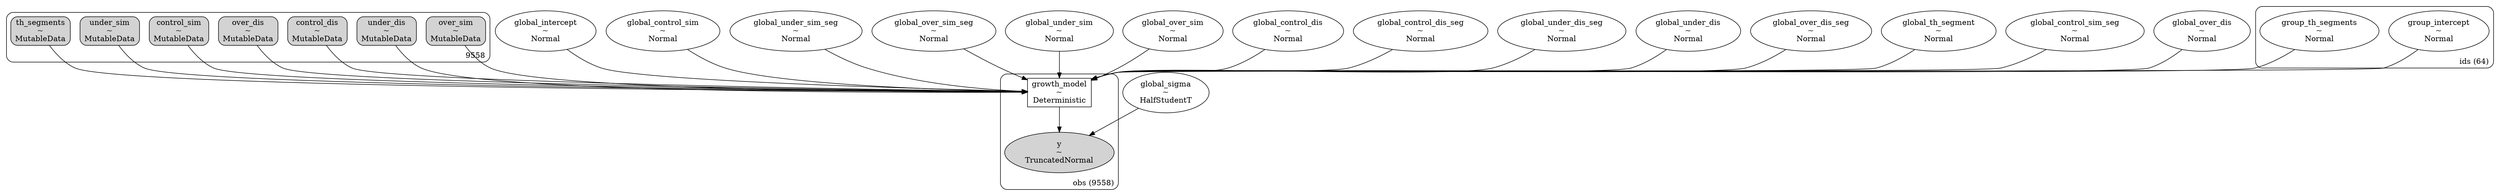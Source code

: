 digraph {
	subgraph cluster9558 {
		over_sim [label="over_sim
~
MutableData" shape=box style="rounded, filled"]
		under_dis [label="under_dis
~
MutableData" shape=box style="rounded, filled"]
		control_dis [label="control_dis
~
MutableData" shape=box style="rounded, filled"]
		over_dis [label="over_dis
~
MutableData" shape=box style="rounded, filled"]
		control_sim [label="control_sim
~
MutableData" shape=box style="rounded, filled"]
		under_sim [label="under_sim
~
MutableData" shape=box style="rounded, filled"]
		th_segments [label="th_segments
~
MutableData" shape=box style="rounded, filled"]
		label=9558 labeljust=r labelloc=b style=rounded
	}
	global_intercept [label="global_intercept
~
Normal" shape=ellipse]
	global_control_sim [label="global_control_sim
~
Normal" shape=ellipse]
	global_sigma [label="global_sigma
~
HalfStudentT" shape=ellipse]
	global_under_sim_seg [label="global_under_sim_seg
~
Normal" shape=ellipse]
	global_over_sim_seg [label="global_over_sim_seg
~
Normal" shape=ellipse]
	global_under_sim [label="global_under_sim
~
Normal" shape=ellipse]
	global_over_sim [label="global_over_sim
~
Normal" shape=ellipse]
	global_control_dis [label="global_control_dis
~
Normal" shape=ellipse]
	global_control_dis_seg [label="global_control_dis_seg
~
Normal" shape=ellipse]
	global_under_dis_seg [label="global_under_dis_seg
~
Normal" shape=ellipse]
	global_under_dis [label="global_under_dis
~
Normal" shape=ellipse]
	global_over_dis_seg [label="global_over_dis_seg
~
Normal" shape=ellipse]
	global_th_segment [label="global_th_segment
~
Normal" shape=ellipse]
	global_control_sim_seg [label="global_control_sim_seg
~
Normal" shape=ellipse]
	global_over_dis [label="global_over_dis
~
Normal" shape=ellipse]
	subgraph "clusterids (64)" {
		group_intercept [label="group_intercept
~
Normal" shape=ellipse]
		group_th_segments [label="group_th_segments
~
Normal" shape=ellipse]
		label="ids (64)" labeljust=r labelloc=b style=rounded
	}
	subgraph "clusterobs (9558)" {
		growth_model [label="growth_model
~
Deterministic" shape=box]
		y [label="y
~
TruncatedNormal" shape=ellipse style=filled]
		label="obs (9558)" labeljust=r labelloc=b style=rounded
	}
	global_control_sim -> growth_model
	over_dis -> growth_model
	global_over_sim -> growth_model
	group_intercept -> growth_model
	global_control_dis -> growth_model
	global_under_dis_seg -> growth_model
	control_sim -> growth_model
	global_under_sim_seg -> growth_model
	global_control_sim_seg -> growth_model
	under_sim -> growth_model
	global_over_dis -> growth_model
	global_intercept -> growth_model
	over_sim -> growth_model
	under_dis -> growth_model
	control_dis -> growth_model
	global_over_sim_seg -> growth_model
	global_control_dis_seg -> growth_model
	global_under_sim -> growth_model
	group_th_segments -> growth_model
	global_under_dis -> growth_model
	global_over_dis_seg -> growth_model
	global_th_segment -> growth_model
	th_segments -> growth_model
	global_sigma -> y
	growth_model -> y
}
